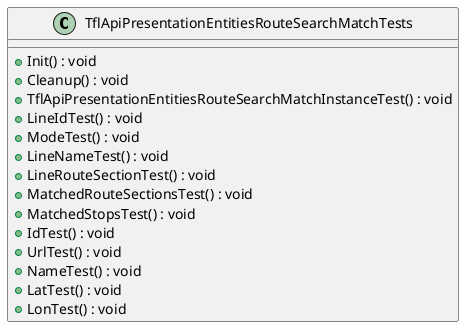@startuml
class TflApiPresentationEntitiesRouteSearchMatchTests {
    + Init() : void
    + Cleanup() : void
    + TflApiPresentationEntitiesRouteSearchMatchInstanceTest() : void
    + LineIdTest() : void
    + ModeTest() : void
    + LineNameTest() : void
    + LineRouteSectionTest() : void
    + MatchedRouteSectionsTest() : void
    + MatchedStopsTest() : void
    + IdTest() : void
    + UrlTest() : void
    + NameTest() : void
    + LatTest() : void
    + LonTest() : void
}
@enduml
